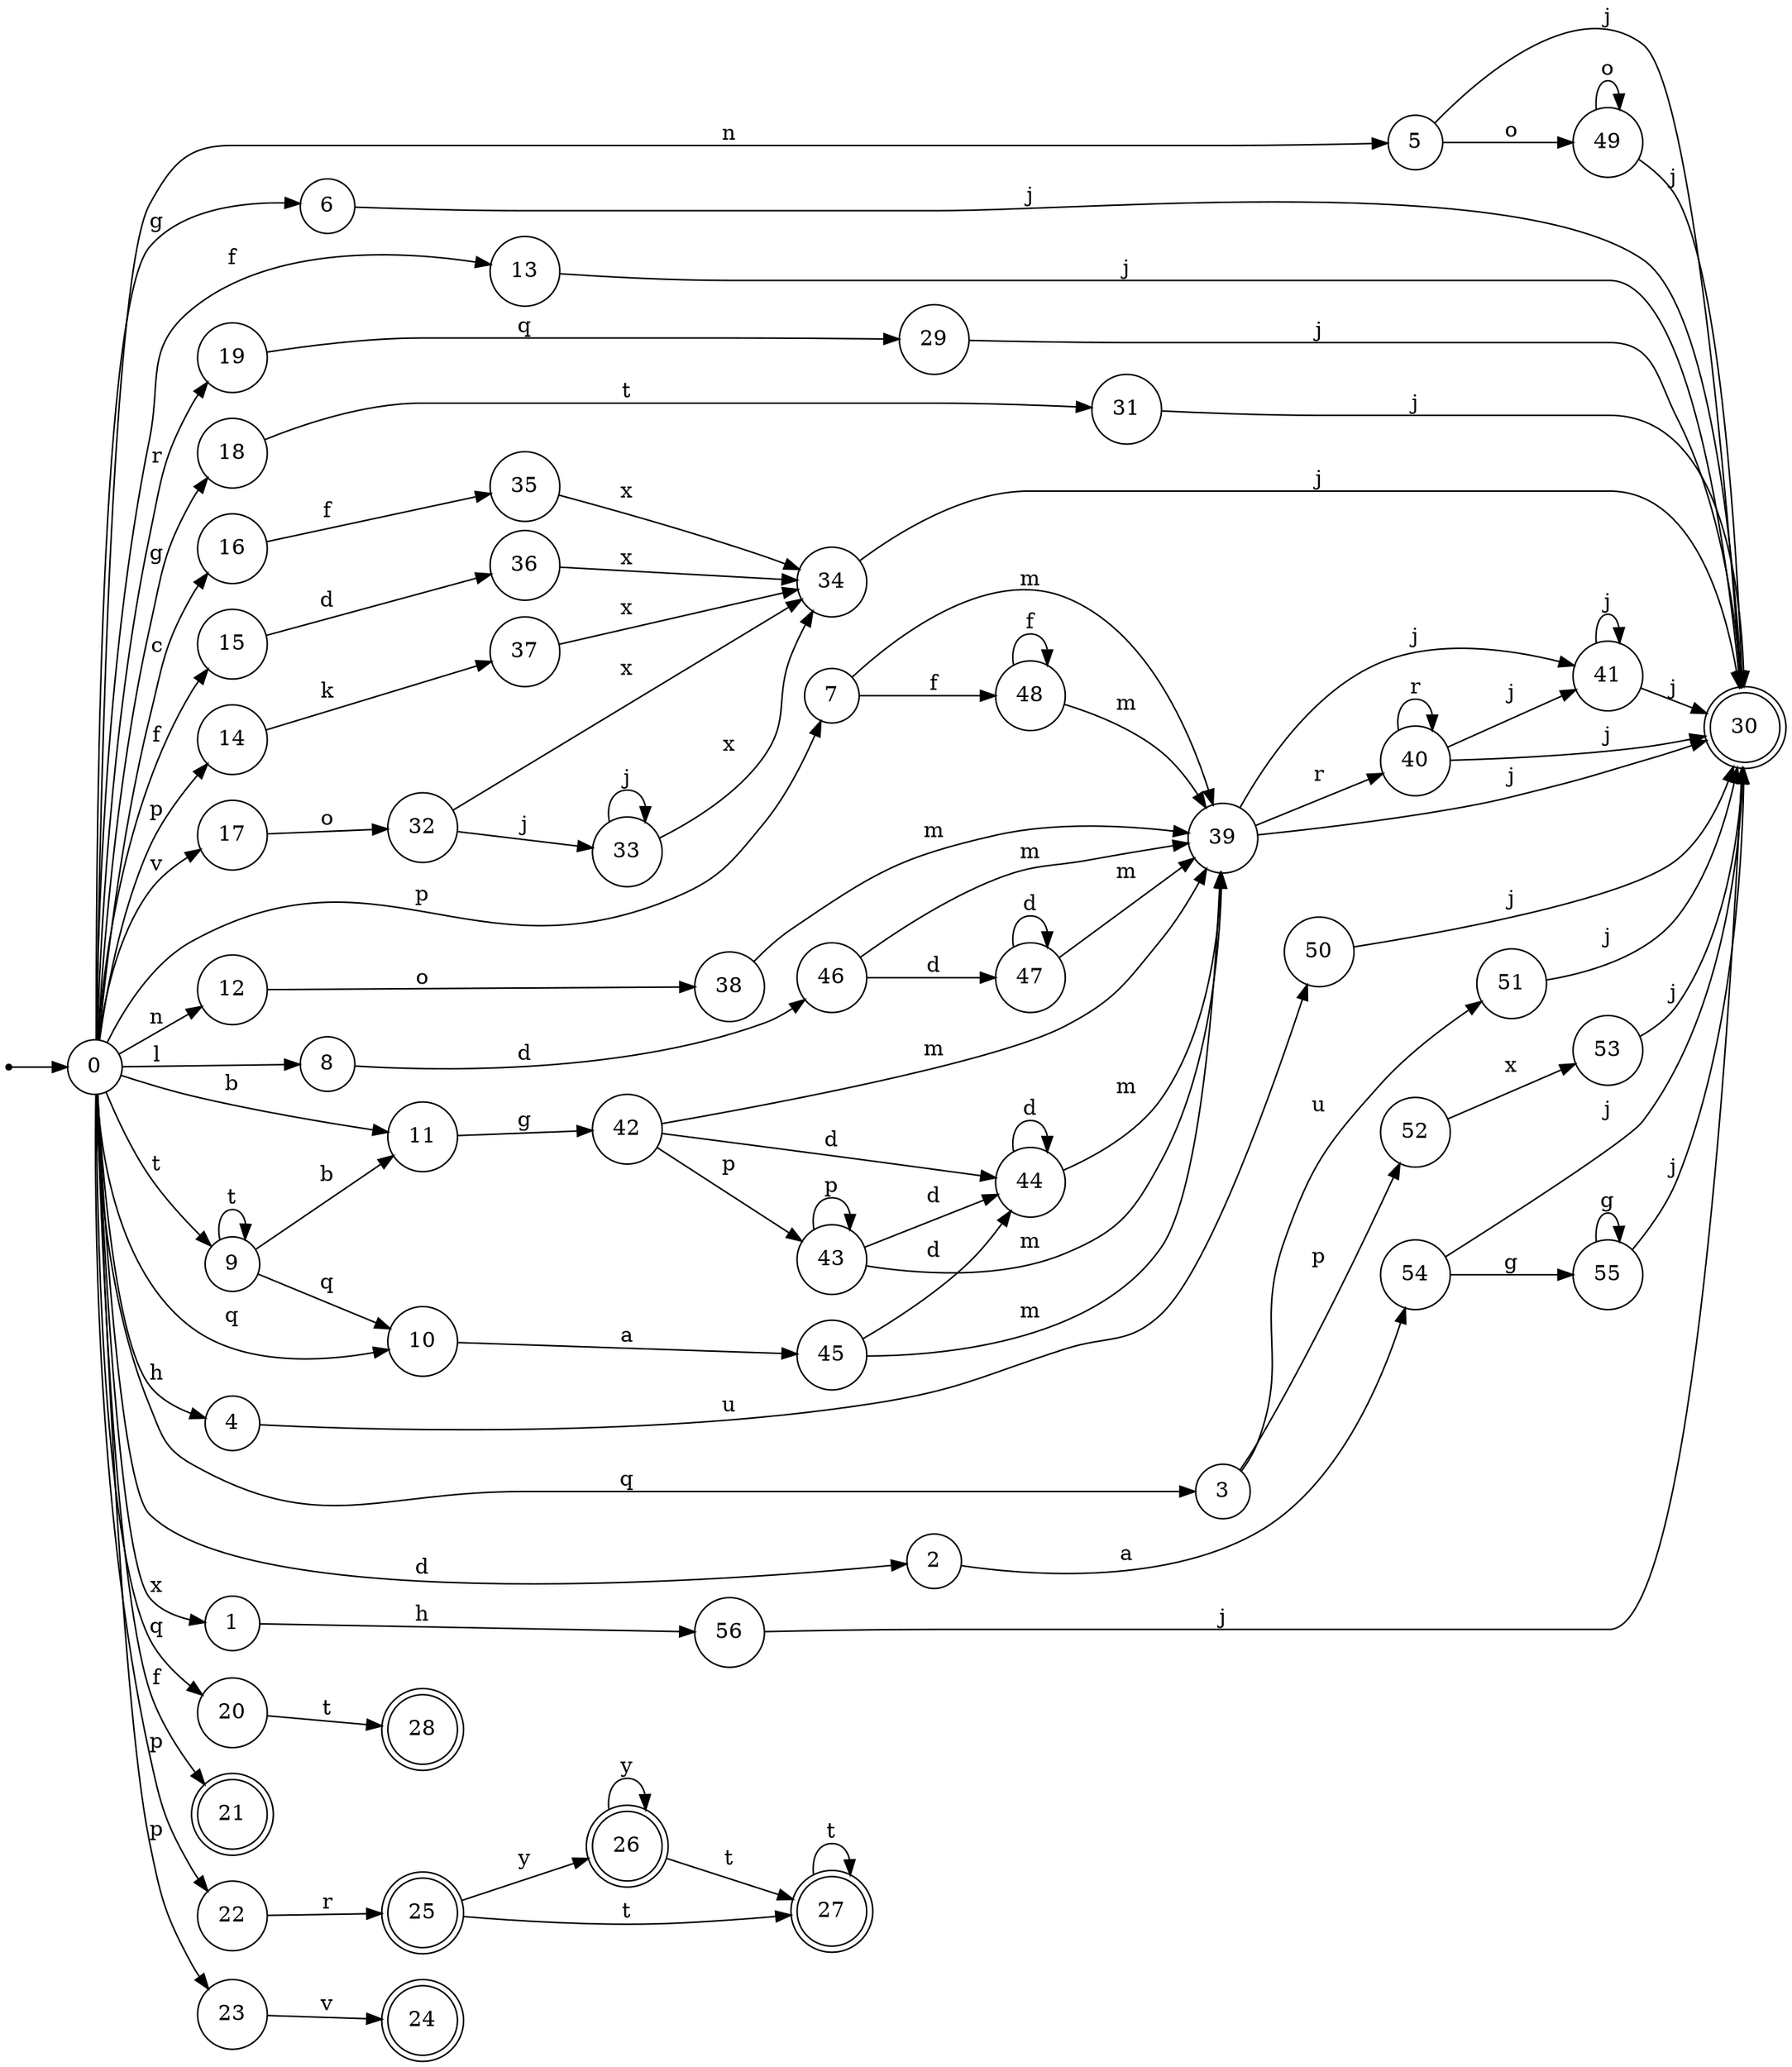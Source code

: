 digraph finite_state_machine {
rankdir=LR;
size="20,20";
node [shape = point]; "dummy0"
node [shape = circle]; "0";
"dummy0" -> "0";
node [shape = circle]; "1";
node [shape = circle]; "2";
node [shape = circle]; "3";
node [shape = circle]; "4";
node [shape = circle]; "5";
node [shape = circle]; "6";
node [shape = circle]; "7";
node [shape = circle]; "8";
node [shape = circle]; "9";
node [shape = circle]; "10";
node [shape = circle]; "11";
node [shape = circle]; "12";
node [shape = circle]; "13";
node [shape = circle]; "14";
node [shape = circle]; "15";
node [shape = circle]; "16";
node [shape = circle]; "17";
node [shape = circle]; "18";
node [shape = circle]; "19";
node [shape = circle]; "20";
node [shape = doublecircle]; "21";node [shape = circle]; "22";
node [shape = circle]; "23";
node [shape = doublecircle]; "24";node [shape = doublecircle]; "25";node [shape = doublecircle]; "26";node [shape = doublecircle]; "27";node [shape = doublecircle]; "28";node [shape = circle]; "29";
node [shape = doublecircle]; "30";node [shape = circle]; "31";
node [shape = circle]; "32";
node [shape = circle]; "33";
node [shape = circle]; "34";
node [shape = circle]; "35";
node [shape = circle]; "36";
node [shape = circle]; "37";
node [shape = circle]; "38";
node [shape = circle]; "39";
node [shape = circle]; "40";
node [shape = circle]; "41";
node [shape = circle]; "42";
node [shape = circle]; "43";
node [shape = circle]; "44";
node [shape = circle]; "45";
node [shape = circle]; "46";
node [shape = circle]; "47";
node [shape = circle]; "48";
node [shape = circle]; "49";
node [shape = circle]; "50";
node [shape = circle]; "51";
node [shape = circle]; "52";
node [shape = circle]; "53";
node [shape = circle]; "54";
node [shape = circle]; "55";
node [shape = circle]; "56";
"0" -> "1" [label = "x"];
 "0" -> "2" [label = "d"];
 "0" -> "10" [label = "q"];
 "0" -> "3" [label = "q"];
 "0" -> "20" [label = "q"];
 "0" -> "4" [label = "h"];
 "0" -> "12" [label = "n"];
 "0" -> "5" [label = "n"];
 "0" -> "18" [label = "g"];
 "0" -> "6" [label = "g"];
 "0" -> "22" [label = "p"];
 "0" -> "23" [label = "p"];
 "0" -> "14" [label = "p"];
 "0" -> "7" [label = "p"];
 "0" -> "8" [label = "l"];
 "0" -> "9" [label = "t"];
 "0" -> "11" [label = "b"];
 "0" -> "21" [label = "f"];
 "0" -> "13" [label = "f"];
 "0" -> "15" [label = "f"];
 "0" -> "16" [label = "c"];
 "0" -> "17" [label = "v"];
 "0" -> "19" [label = "r"];
 "23" -> "24" [label = "v"];
 "22" -> "25" [label = "r"];
 "25" -> "26" [label = "y"];
 "25" -> "27" [label = "t"];
 "27" -> "27" [label = "t"];
 "26" -> "26" [label = "y"];
 "26" -> "27" [label = "t"];
 "20" -> "28" [label = "t"];
 "19" -> "29" [label = "q"];
 "29" -> "30" [label = "j"];
 "18" -> "31" [label = "t"];
 "31" -> "30" [label = "j"];
 "17" -> "32" [label = "o"];
 "32" -> "33" [label = "j"];
 "32" -> "34" [label = "x"];
 "34" -> "30" [label = "j"];
 "33" -> "33" [label = "j"];
 "33" -> "34" [label = "x"];
 "16" -> "35" [label = "f"];
 "35" -> "34" [label = "x"];
 "15" -> "36" [label = "d"];
 "36" -> "34" [label = "x"];
 "14" -> "37" [label = "k"];
 "37" -> "34" [label = "x"];
 "13" -> "30" [label = "j"];
 "12" -> "38" [label = "o"];
 "38" -> "39" [label = "m"];
 "39" -> "40" [label = "r"];
 "39" -> "41" [label = "j"];
 "39" -> "30" [label = "j"];
 "41" -> "41" [label = "j"];
 "41" -> "30" [label = "j"];
 "40" -> "40" [label = "r"];
 "40" -> "41" [label = "j"];
 "40" -> "30" [label = "j"];
 "11" -> "42" [label = "g"];
 "42" -> "43" [label = "p"];
 "42" -> "44" [label = "d"];
 "42" -> "39" [label = "m"];
 "44" -> "44" [label = "d"];
 "44" -> "39" [label = "m"];
 "43" -> "43" [label = "p"];
 "43" -> "44" [label = "d"];
 "43" -> "39" [label = "m"];
 "10" -> "45" [label = "a"];
 "45" -> "44" [label = "d"];
 "45" -> "39" [label = "m"];
 "9" -> "9" [label = "t"];
 "9" -> "10" [label = "q"];
 "9" -> "11" [label = "b"];
 "8" -> "46" [label = "d"];
 "46" -> "47" [label = "d"];
 "46" -> "39" [label = "m"];
 "47" -> "47" [label = "d"];
 "47" -> "39" [label = "m"];
 "7" -> "48" [label = "f"];
 "7" -> "39" [label = "m"];
 "48" -> "48" [label = "f"];
 "48" -> "39" [label = "m"];
 "6" -> "30" [label = "j"];
 "5" -> "49" [label = "o"];
 "5" -> "30" [label = "j"];
 "49" -> "49" [label = "o"];
 "49" -> "30" [label = "j"];
 "4" -> "50" [label = "u"];
 "50" -> "30" [label = "j"];
 "3" -> "51" [label = "u"];
 "3" -> "52" [label = "p"];
 "52" -> "53" [label = "x"];
 "53" -> "30" [label = "j"];
 "51" -> "30" [label = "j"];
 "2" -> "54" [label = "a"];
 "54" -> "55" [label = "g"];
 "54" -> "30" [label = "j"];
 "55" -> "55" [label = "g"];
 "55" -> "30" [label = "j"];
 "1" -> "56" [label = "h"];
 "56" -> "30" [label = "j"];
 }
